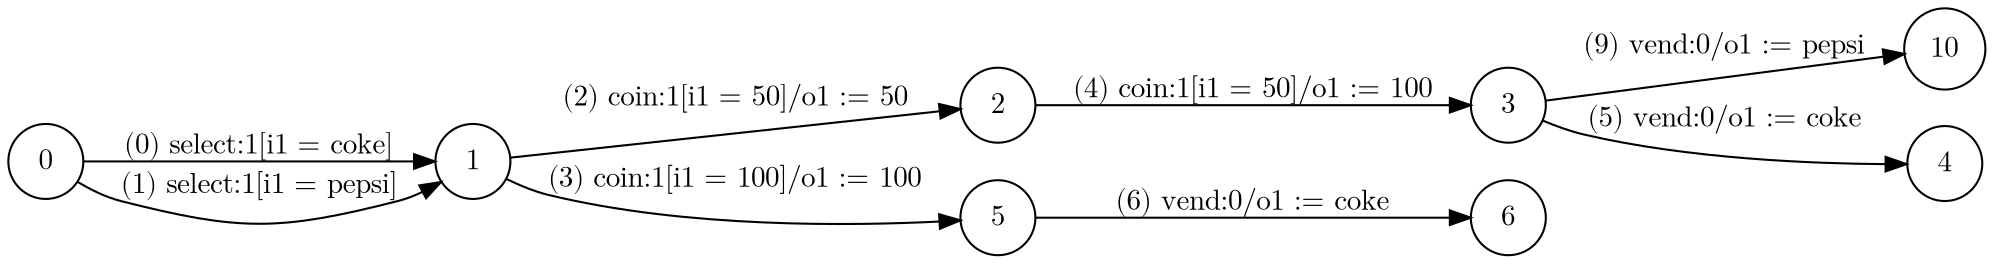 digraph EFSM{
graph [rankdir="LR", fontname="Latin Modern Math"];
node [color="black", fillcolor="white", shape="circle", style="filled", fontname="Latin Modern Math"];
edge [fontname="Latin Modern Math"];
0->1[label=<(0) select:1&#91;i1 = coke&#93;>]
0->1[label=<(1) select:1&#91;i1 = pepsi&#93;>]
1->2[label=<(2) coin:1&#91;i1 = 50&#93;/o1 := 50>]
1->5[label=<(3) coin:1&#91;i1 = 100&#93;/o1 := 100>]
2->3[label=<(4) coin:1&#91;i1 = 50&#93;/o1 := 100>]
3->10[label=<(9) vend:0/o1 := pepsi>]
3->4[label=<(5) vend:0/o1 := coke>]
5->6[label=<(6) vend:0/o1 := coke>]
}
